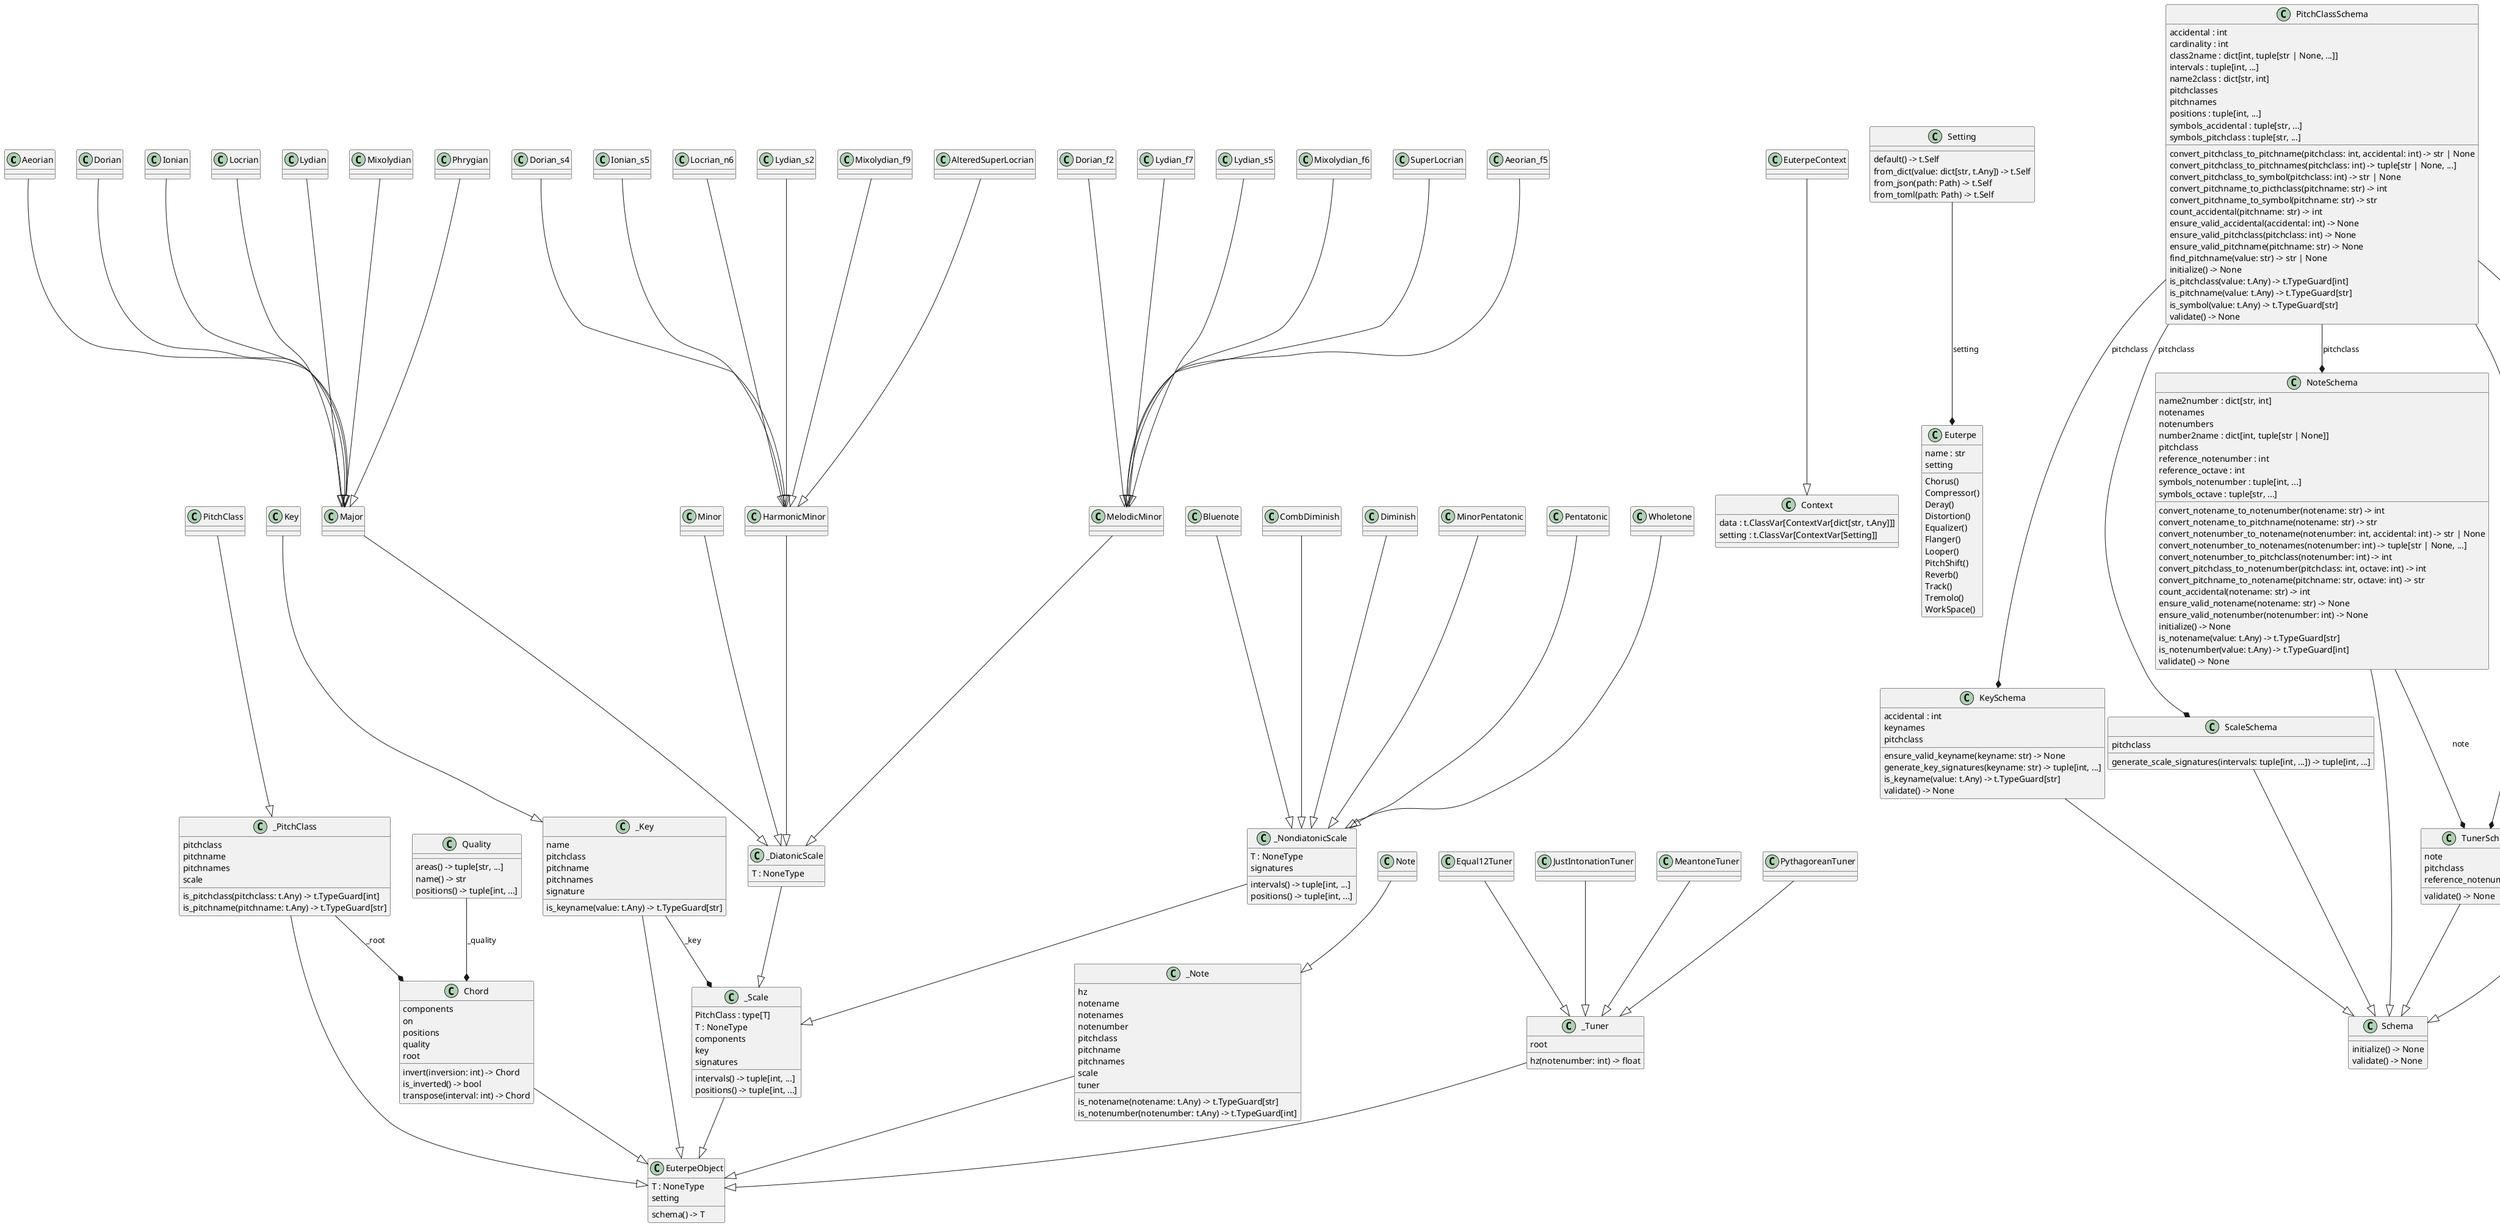 @startuml classes
set namespaceSeparator none
class "Aeorian" as euterpe.TET12.scale.Aeorian {
}
class "Aeorian_f5" as euterpe.TET12.scale.Aeorian_f5 {
}
class "AlteredSuperLocrian" as euterpe.TET12.scale.AlteredSuperLocrian {
}
class "Bluenote" as euterpe.TET12.scale.Bluenote {
}
class "Chord" as euterpe.chord.chord.Chord {
  components
  on
  positions
  quality
  root
  invert(inversion: int) -> Chord
  is_inverted() -> bool
  transpose(interval: int) -> Chord
}
class "CombDiminish" as euterpe.TET12.scale.CombDiminish {
}
class "Context" as euterpe._core.framework.context.Context {
  data : t.ClassVar[ContextVar[dict[str, t.Any]]]
  setting : t.ClassVar[ContextVar[Setting]]
}
class "Diminish" as euterpe.TET12.scale.Diminish {
}
class "Dorian" as euterpe.TET12.scale.Dorian {
}
class "Dorian_f2" as euterpe.TET12.scale.Dorian_f2 {
}
class "Dorian_s4" as euterpe.TET12.scale.Dorian_s4 {
}
class "Equal12Tuner" as euterpe.TET12.tuner.Equal12Tuner {
}
class "Euterpe" as euterpe.utils.euterpe.Euterpe {
  name : str
  setting
  Chorus()
  Compressor()
  Deray()
  Distortion()
  Equalizer()
  Flanger()
  Looper()
  PitchShift()
  Reverb()
  Track()
  Tremolo()
  WorkSpace()
}
class "EuterpeContext" as euterpe.utils.context.EuterpeContext {
}
class "EuterpeObject" as euterpe._core.object.EuterpeObject {
  T : NoneType
  setting
  schema() -> T
}
class "HarmonicMinor" as euterpe.TET12.scale.HarmonicMinor {
}
class "Ionian" as euterpe.TET12.scale.Ionian {
}
class "Ionian_s5" as euterpe.TET12.scale.Ionian_s5 {
}
class "JustIntonationTuner" as euterpe.TET12.tuner.JustIntonationTuner {
}
class "Key" as euterpe.TET12.note.Key {
}
class "KeySchema" as euterpe.note.schemas.key.KeySchema {
  accidental : int
  keynames
  pitchclass
  ensure_valid_keyname(keyname: str) -> None
  generate_key_signatures(keyname: str) -> tuple[int, ...]
  is_keyname(value: t.Any) -> t.TypeGuard[str]
  validate() -> None
}
class "Locrian" as euterpe.TET12.scale.Locrian {
}
class "Locrian_n6" as euterpe.TET12.scale.Locrian_n6 {
}
class "Lydian" as euterpe.TET12.scale.Lydian {
}
class "Lydian_f7" as euterpe.TET12.scale.Lydian_f7 {
}
class "Lydian_s2" as euterpe.TET12.scale.Lydian_s2 {
}
class "Lydian_s5" as euterpe.TET12.scale.Lydian_s5 {
}
class "Major" as euterpe.TET12.scale.Major {
}
class "MeantoneTuner" as euterpe.TET12.tuner.MeantoneTuner {
}
class "MelodicMinor" as euterpe.TET12.scale.MelodicMinor {
}
class "Minor" as euterpe.TET12.scale.Minor {
}
class "MinorPentatonic" as euterpe.TET12.scale.MinorPentatonic {
}
class "Mixolydian" as euterpe.TET12.scale.Mixolydian {
}
class "Mixolydian_f6" as euterpe.TET12.scale.Mixolydian_f6 {
}
class "Mixolydian_f9" as euterpe.TET12.scale.Mixolydian_f9 {
}
class "Note" as euterpe.TET12.note.Note {
}
class "NoteSchema" as euterpe.note.schemas.note.NoteSchema {
  name2number : dict[str, int]
  notenames
  notenumbers
  number2name : dict[int, tuple[str | None]]
  pitchclass
  reference_notenumber : int
  reference_octave : int
  symbols_notenumber : tuple[int, ...]
  symbols_octave : tuple[str, ...]
  convert_notename_to_notenumber(notename: str) -> int
  convert_notename_to_pitchname(notename: str) -> str
  convert_notenumber_to_notename(notenumber: int, accidental: int) -> str | None
  convert_notenumber_to_notenames(notenumber: int) -> tuple[str | None, ...]
  convert_notenumber_to_pitchclass(notenumber: int) -> int
  convert_pitchclass_to_notenumber(pitchclass: int, octave: int) -> int
  convert_pitchname_to_notename(pitchname: str, octave: int) -> str
  count_accidental(notename: str) -> int
  ensure_valid_notename(notename: str) -> None
  ensure_valid_notenumber(notenumber: int) -> None
  initialize() -> None
  is_notename(value: t.Any) -> t.TypeGuard[str]
  is_notenumber(value: t.Any) -> t.TypeGuard[int]
  validate() -> None
}
class "Pentatonic" as euterpe.TET12.scale.Pentatonic {
}
class "Phrygian" as euterpe.TET12.scale.Phrygian {
}
class "PitchClass" as euterpe.TET12.note.PitchClass {
}
class "PitchClassSchema" as euterpe.note.schemas.pitchclass.PitchClassSchema {
  accidental : int
  cardinality : int
  class2name : dict[int, tuple[str | None, ...]]
  intervals : tuple[int, ...]
  name2class : dict[str, int]
  pitchclasses
  pitchnames
  positions : tuple[int, ...]
  symbols_accidental : tuple[str, ...]
  symbols_pitchclass : tuple[str, ...]
  convert_pitchclass_to_pitchname(pitchclass: int, accidental: int) -> str | None
  convert_pitchclass_to_pitchnames(pitchclass: int) -> tuple[str | None, ...]
  convert_pitchclass_to_symbol(pitchclass: int) -> str | None
  convert_pitchname_to_picthclass(pitchname: str) -> int
  convert_pitchname_to_symbol(pitchname: str) -> str
  count_accidental(pitchname: str) -> int
  ensure_valid_accidental(accidental: int) -> None
  ensure_valid_pitchclass(pitchclass: int) -> None
  ensure_valid_pitchname(pitchname: str) -> None
  find_pitchname(value: str) -> str | None
  initialize() -> None
  is_pitchclass(value: t.Any) -> t.TypeGuard[int]
  is_pitchname(value: t.Any) -> t.TypeGuard[str]
  is_symbol(value: t.Any) -> t.TypeGuard[str]
  validate() -> None
}
class "PythagoreanTuner" as euterpe.TET12.tuner.PythagoreanTuner {
}
class "Quality" as euterpe.chord.quality.Quality {
  areas() -> tuple[str, ...]
  name() -> str
  positions() -> tuple[int, ...]
}
class "ScaleSchema" as euterpe.scale.schemas.scale.ScaleSchema {
  pitchclass
  generate_scale_signatures(intervals: tuple[int, ...]) -> tuple[int, ...]
}
class "Schema" as euterpe._core.schema.Schema {
  initialize() -> None
  validate() -> None
}
class "Setting" as euterpe._core.setting.Setting {
  default() -> t.Self
  from_dict(value: dict[str, t.Any]) -> t.Self
  from_json(path: Path) -> t.Self
  from_toml(path: Path) -> t.Self
}
class "SuperLocrian" as euterpe.TET12.scale.SuperLocrian {
}
class "TunerSchema" as euterpe.tuner.schemas.tuner.TunerSchema {
  note
  pitchclass
  reference_notenumber : int
  validate() -> None
}
class "Wholetone" as euterpe.TET12.scale.Wholetone {
}
class "_DiatonicScale" as euterpe.scale.diatonic._DiatonicScale {
  T : NoneType
}
class "_Key" as euterpe.note.key._Key {
  name
  pitchclass
  pitchname
  pitchnames
  signature
  is_keyname(value: t.Any) -> t.TypeGuard[str]
}
class "_NondiatonicScale" as euterpe.scale.diatonic._NondiatonicScale {
  T : NoneType
  signatures
  intervals() -> tuple[int, ...]
  positions() -> tuple[int, ...]
}
class "_Note" as euterpe.note.note._Note {
  hz
  notename
  notenames
  notenumber
  pitchclass
  pitchname
  pitchnames
  scale
  tuner
  is_notename(notename: t.Any) -> t.TypeGuard[str]
  is_notenumber(notenumber: t.Any) -> t.TypeGuard[int]
}
class "_PitchClass" as euterpe.note.pitchclass._PitchClass {
  pitchclass
  pitchname
  pitchnames
  scale
  is_pitchclass(pitchclass: t.Any) -> t.TypeGuard[int]
  is_pitchname(pitchname: t.Any) -> t.TypeGuard[str]
}
class "_Scale" as euterpe.scale.scale._Scale {
  PitchClass : type[T]
  T : NoneType
  components
  key
  signatures
  intervals() -> tuple[int, ...]
  positions() -> tuple[int, ...]
}
class "_Tuner" as euterpe.tuner.tuner._Tuner {
  root
  hz(notenumber: int) -> float
}
euterpe.TET12.note.Key --|> euterpe.note.key._Key
euterpe.TET12.note.Note --|> euterpe.note.note._Note
euterpe.TET12.note.PitchClass --|> euterpe.note.pitchclass._PitchClass
euterpe.TET12.scale.Aeorian --|> euterpe.TET12.scale.Major
euterpe.TET12.scale.Aeorian_f5 --|> euterpe.TET12.scale.MelodicMinor
euterpe.TET12.scale.AlteredSuperLocrian --|> euterpe.TET12.scale.HarmonicMinor
euterpe.TET12.scale.Bluenote --|> euterpe.scale.diatonic._NondiatonicScale
euterpe.TET12.scale.CombDiminish --|> euterpe.scale.diatonic._NondiatonicScale
euterpe.TET12.scale.Diminish --|> euterpe.scale.diatonic._NondiatonicScale
euterpe.TET12.scale.Dorian --|> euterpe.TET12.scale.Major
euterpe.TET12.scale.Dorian_f2 --|> euterpe.TET12.scale.MelodicMinor
euterpe.TET12.scale.Dorian_s4 --|> euterpe.TET12.scale.HarmonicMinor
euterpe.TET12.scale.HarmonicMinor --|> euterpe.scale.diatonic._DiatonicScale
euterpe.TET12.scale.Ionian --|> euterpe.TET12.scale.Major
euterpe.TET12.scale.Ionian_s5 --|> euterpe.TET12.scale.HarmonicMinor
euterpe.TET12.scale.Locrian --|> euterpe.TET12.scale.Major
euterpe.TET12.scale.Locrian_n6 --|> euterpe.TET12.scale.HarmonicMinor
euterpe.TET12.scale.Lydian --|> euterpe.TET12.scale.Major
euterpe.TET12.scale.Lydian_f7 --|> euterpe.TET12.scale.MelodicMinor
euterpe.TET12.scale.Lydian_s2 --|> euterpe.TET12.scale.HarmonicMinor
euterpe.TET12.scale.Lydian_s5 --|> euterpe.TET12.scale.MelodicMinor
euterpe.TET12.scale.Major --|> euterpe.scale.diatonic._DiatonicScale
euterpe.TET12.scale.MelodicMinor --|> euterpe.scale.diatonic._DiatonicScale
euterpe.TET12.scale.Minor --|> euterpe.scale.diatonic._DiatonicScale
euterpe.TET12.scale.MinorPentatonic --|> euterpe.scale.diatonic._NondiatonicScale
euterpe.TET12.scale.Mixolydian --|> euterpe.TET12.scale.Major
euterpe.TET12.scale.Mixolydian_f6 --|> euterpe.TET12.scale.MelodicMinor
euterpe.TET12.scale.Mixolydian_f9 --|> euterpe.TET12.scale.HarmonicMinor
euterpe.TET12.scale.Pentatonic --|> euterpe.scale.diatonic._NondiatonicScale
euterpe.TET12.scale.Phrygian --|> euterpe.TET12.scale.Major
euterpe.TET12.scale.SuperLocrian --|> euterpe.TET12.scale.MelodicMinor
euterpe.TET12.scale.Wholetone --|> euterpe.scale.diatonic._NondiatonicScale
euterpe.TET12.tuner.Equal12Tuner --|> euterpe.tuner.tuner._Tuner
euterpe.TET12.tuner.JustIntonationTuner --|> euterpe.tuner.tuner._Tuner
euterpe.TET12.tuner.MeantoneTuner --|> euterpe.tuner.tuner._Tuner
euterpe.TET12.tuner.PythagoreanTuner --|> euterpe.tuner.tuner._Tuner
euterpe.chord.chord.Chord --|> euterpe._core.object.EuterpeObject
euterpe.note.key._Key --|> euterpe._core.object.EuterpeObject
euterpe.note.note._Note --|> euterpe._core.object.EuterpeObject
euterpe.note.pitchclass._PitchClass --|> euterpe._core.object.EuterpeObject
euterpe.note.schemas.key.KeySchema --|> euterpe._core.schema.Schema
euterpe.note.schemas.note.NoteSchema --|> euterpe._core.schema.Schema
euterpe.note.schemas.pitchclass.PitchClassSchema --|> euterpe._core.schema.Schema
euterpe.scale.diatonic._DiatonicScale --|> euterpe.scale.scale._Scale
euterpe.scale.diatonic._NondiatonicScale --|> euterpe.scale.scale._Scale
euterpe.scale.scale._Scale --|> euterpe._core.object.EuterpeObject
euterpe.scale.schemas.scale.ScaleSchema --|> euterpe._core.schema.Schema
euterpe.tuner.schemas.tuner.TunerSchema --|> euterpe._core.schema.Schema
euterpe.tuner.tuner._Tuner --|> euterpe._core.object.EuterpeObject
euterpe.utils.context.EuterpeContext --|> euterpe._core.framework.context.Context
euterpe._core.setting.Setting --* euterpe.utils.euterpe.Euterpe : setting
euterpe.chord.quality.Quality --* euterpe.chord.chord.Chord : _quality
euterpe.note.key._Key --* euterpe.scale.scale._Scale : _key
euterpe.note.pitchclass._PitchClass --* euterpe.chord.chord.Chord : _root
euterpe.note.schemas.note.NoteSchema --* euterpe.tuner.schemas.tuner.TunerSchema : note
euterpe.note.schemas.pitchclass.PitchClassSchema --* euterpe.note.schemas.key.KeySchema : pitchclass
euterpe.note.schemas.pitchclass.PitchClassSchema --* euterpe.note.schemas.note.NoteSchema : pitchclass
euterpe.note.schemas.pitchclass.PitchClassSchema --* euterpe.scale.schemas.scale.ScaleSchema : pitchclass
euterpe.note.schemas.pitchclass.PitchClassSchema --* euterpe.tuner.schemas.tuner.TunerSchema : pitchclass
@enduml
